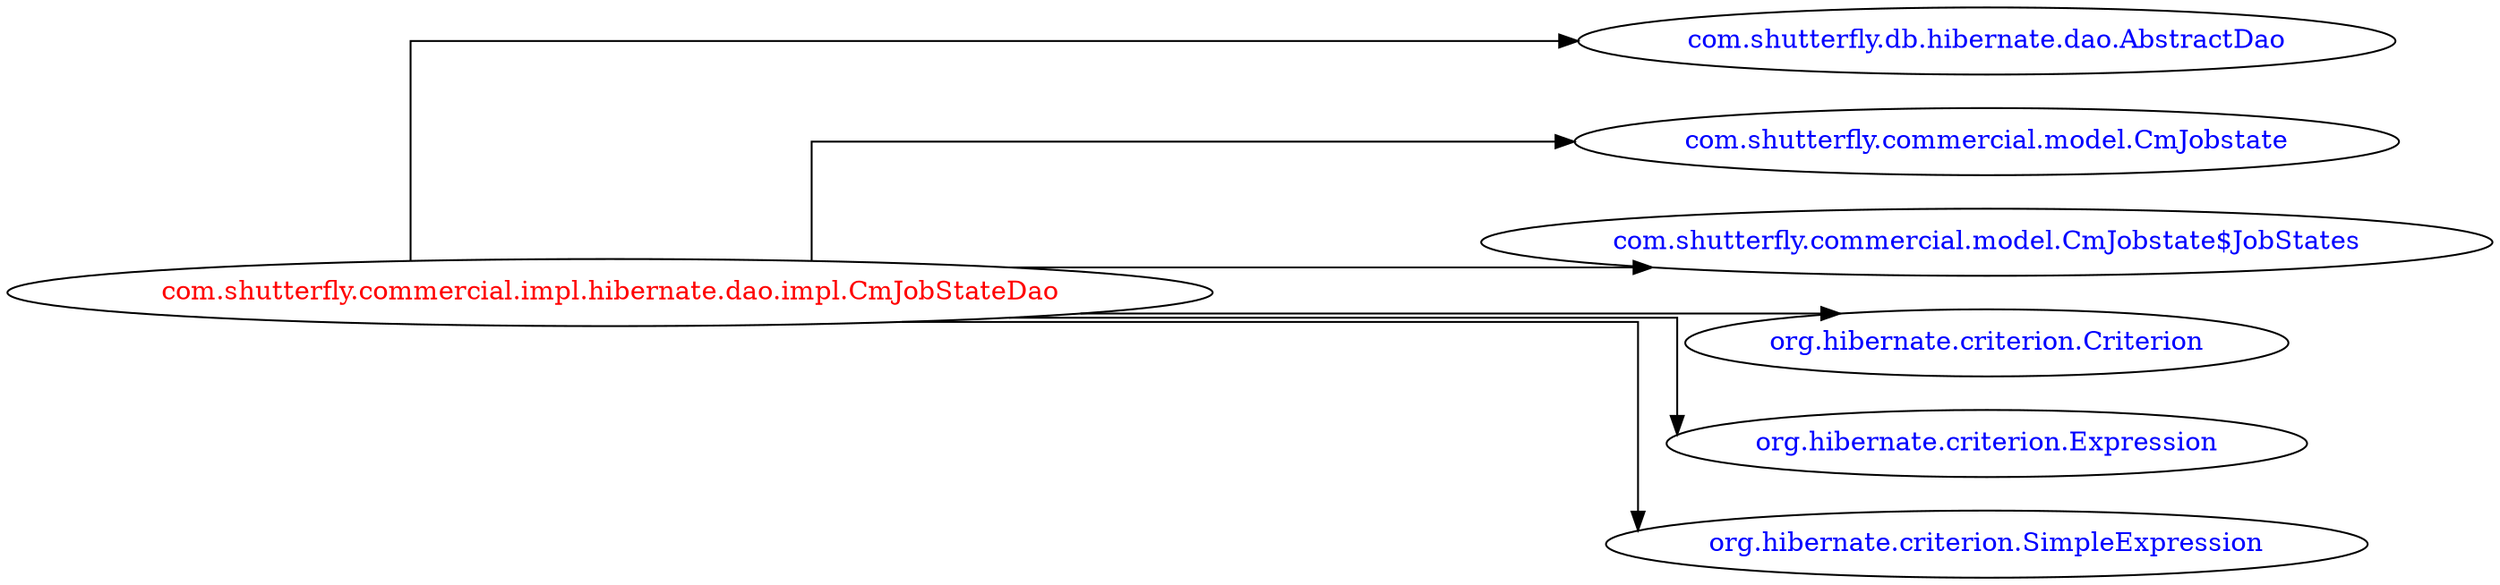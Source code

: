 digraph dependencyGraph {
 concentrate=true;
 ranksep="2.0";
 rankdir="LR"; 
 splines="ortho";
"com.shutterfly.commercial.impl.hibernate.dao.impl.CmJobStateDao" [fontcolor="red"];
"com.shutterfly.db.hibernate.dao.AbstractDao" [ fontcolor="blue" ];
"com.shutterfly.commercial.impl.hibernate.dao.impl.CmJobStateDao"->"com.shutterfly.db.hibernate.dao.AbstractDao";
"com.shutterfly.commercial.model.CmJobstate" [ fontcolor="blue" ];
"com.shutterfly.commercial.impl.hibernate.dao.impl.CmJobStateDao"->"com.shutterfly.commercial.model.CmJobstate";
"com.shutterfly.commercial.model.CmJobstate$JobStates" [ fontcolor="blue" ];
"com.shutterfly.commercial.impl.hibernate.dao.impl.CmJobStateDao"->"com.shutterfly.commercial.model.CmJobstate$JobStates";
"org.hibernate.criterion.Criterion" [ fontcolor="blue" ];
"com.shutterfly.commercial.impl.hibernate.dao.impl.CmJobStateDao"->"org.hibernate.criterion.Criterion";
"org.hibernate.criterion.Expression" [ fontcolor="blue" ];
"com.shutterfly.commercial.impl.hibernate.dao.impl.CmJobStateDao"->"org.hibernate.criterion.Expression";
"org.hibernate.criterion.SimpleExpression" [ fontcolor="blue" ];
"com.shutterfly.commercial.impl.hibernate.dao.impl.CmJobStateDao"->"org.hibernate.criterion.SimpleExpression";
}